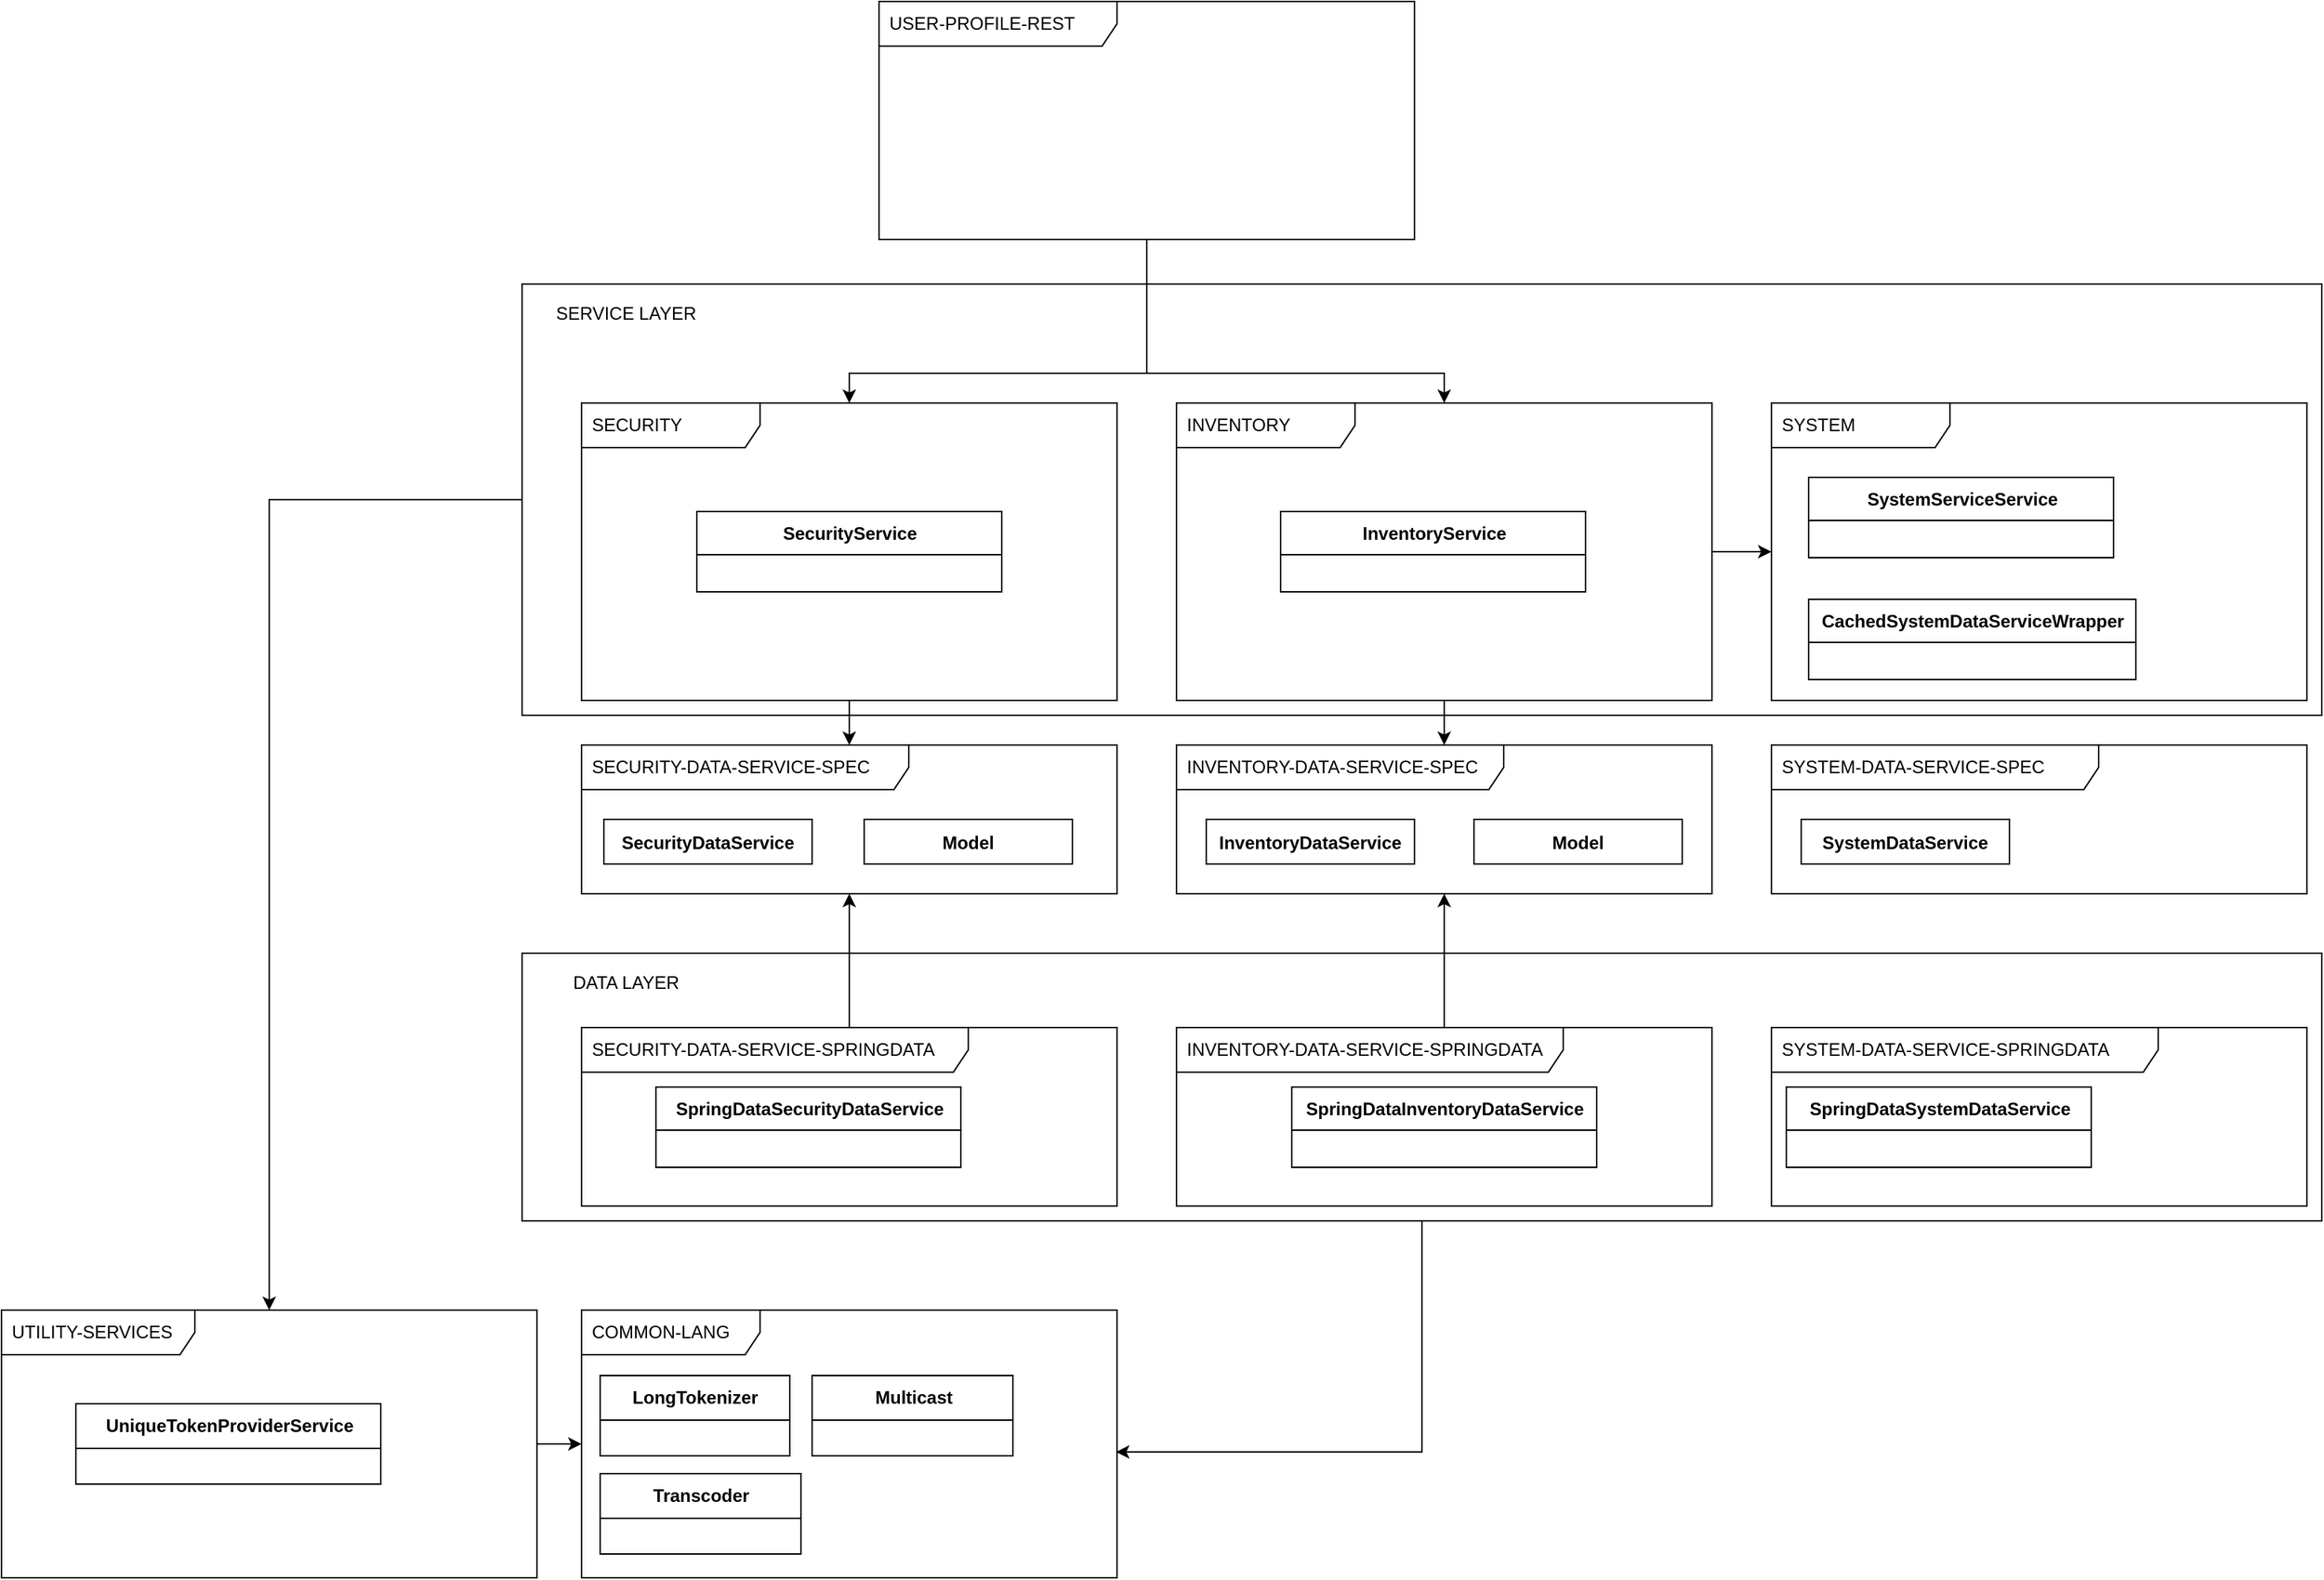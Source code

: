<mxfile>
    <diagram id="OJGOcAma7YuwsuVDb4Vq" name="Page-1">
        <mxGraphModel dx="2190" dy="733" grid="1" gridSize="10" guides="1" tooltips="1" connect="1" arrows="1" fold="1" page="1" pageScale="1" pageWidth="850" pageHeight="1100" math="0" shadow="0">
            <root>
                <mxCell id="0"/>
                <mxCell id="1" parent="0"/>
                <mxCell id="57" style="edgeStyle=orthogonalEdgeStyle;rounded=0;orthogonalLoop=1;jettySize=auto;html=1;entryX=0.998;entryY=0.53;entryDx=0;entryDy=0;entryPerimeter=0;" parent="1" source="54" target="2" edge="1">
                    <mxGeometry relative="1" as="geometry"/>
                </mxCell>
                <mxCell id="54" value="" style="rounded=0;whiteSpace=wrap;html=1;" parent="1" vertex="1">
                    <mxGeometry x="-440" y="670" width="1210" height="180" as="geometry"/>
                </mxCell>
                <mxCell id="52" style="edgeStyle=orthogonalEdgeStyle;rounded=0;orthogonalLoop=1;jettySize=auto;html=1;" parent="1" source="50" target="12" edge="1">
                    <mxGeometry relative="1" as="geometry">
                        <Array as="points">
                            <mxPoint x="-610" y="365"/>
                        </Array>
                    </mxGeometry>
                </mxCell>
                <mxCell id="50" value="" style="rounded=0;whiteSpace=wrap;html=1;" parent="1" vertex="1">
                    <mxGeometry x="-440" y="220" width="1210" height="290" as="geometry"/>
                </mxCell>
                <mxCell id="2" value="COMMON-LANG" style="shape=umlFrame;whiteSpace=wrap;html=1;width=120;height=30;boundedLbl=1;verticalAlign=middle;align=left;spacingLeft=5;" parent="1" vertex="1">
                    <mxGeometry x="-400" y="910" width="360" height="180" as="geometry"/>
                </mxCell>
                <mxCell id="9" style="edgeStyle=orthogonalEdgeStyle;rounded=0;orthogonalLoop=1;jettySize=auto;html=1;" parent="1" source="3" target="4" edge="1">
                    <mxGeometry relative="1" as="geometry"/>
                </mxCell>
                <mxCell id="3" value="SECURITY" style="shape=umlFrame;whiteSpace=wrap;html=1;width=120;height=30;boundedLbl=1;verticalAlign=middle;align=left;spacingLeft=5;" parent="1" vertex="1">
                    <mxGeometry x="-400" y="300" width="360" height="200" as="geometry"/>
                </mxCell>
                <mxCell id="4" value="SECURITY-DATA-SERVICE-SPEC" style="shape=umlFrame;whiteSpace=wrap;html=1;width=220;height=30;boundedLbl=1;verticalAlign=middle;align=left;spacingLeft=5;" parent="1" vertex="1">
                    <mxGeometry x="-400" y="530" width="360" height="100" as="geometry"/>
                </mxCell>
                <mxCell id="7" style="edgeStyle=orthogonalEdgeStyle;rounded=0;orthogonalLoop=1;jettySize=auto;html=1;" parent="1" source="5" target="4" edge="1">
                    <mxGeometry relative="1" as="geometry"/>
                </mxCell>
                <mxCell id="5" value="SECURITY-DATA-SERVICE-SPRINGDATA" style="shape=umlFrame;whiteSpace=wrap;html=1;width=260;height=30;boundedLbl=1;verticalAlign=middle;align=left;spacingLeft=5;" parent="1" vertex="1">
                    <mxGeometry x="-400" y="720" width="360" height="120" as="geometry"/>
                </mxCell>
                <mxCell id="11" style="edgeStyle=orthogonalEdgeStyle;rounded=0;orthogonalLoop=1;jettySize=auto;html=1;" parent="1" source="6" target="3" edge="1">
                    <mxGeometry relative="1" as="geometry">
                        <Array as="points">
                            <mxPoint x="-20" y="280"/>
                            <mxPoint x="-220" y="280"/>
                        </Array>
                    </mxGeometry>
                </mxCell>
                <mxCell id="18" style="edgeStyle=orthogonalEdgeStyle;rounded=0;orthogonalLoop=1;jettySize=auto;html=1;" parent="1" source="6" target="15" edge="1">
                    <mxGeometry relative="1" as="geometry">
                        <Array as="points">
                            <mxPoint x="-20" y="280"/>
                            <mxPoint x="180" y="280"/>
                        </Array>
                    </mxGeometry>
                </mxCell>
                <mxCell id="6" value="USER-PROFILE-REST" style="shape=umlFrame;whiteSpace=wrap;html=1;width=160;height=30;boundedLbl=1;verticalAlign=middle;align=left;spacingLeft=5;" parent="1" vertex="1">
                    <mxGeometry x="-200" y="30" width="360" height="160" as="geometry"/>
                </mxCell>
                <mxCell id="13" style="edgeStyle=orthogonalEdgeStyle;rounded=0;orthogonalLoop=1;jettySize=auto;html=1;" parent="1" source="12" target="2" edge="1">
                    <mxGeometry relative="1" as="geometry"/>
                </mxCell>
                <mxCell id="12" value="UTILITY-SERVICES" style="shape=umlFrame;whiteSpace=wrap;html=1;width=130;height=30;boundedLbl=1;verticalAlign=middle;align=left;spacingLeft=5;" parent="1" vertex="1">
                    <mxGeometry x="-790" y="910" width="360" height="180" as="geometry"/>
                </mxCell>
                <mxCell id="17" style="edgeStyle=orthogonalEdgeStyle;rounded=0;orthogonalLoop=1;jettySize=auto;html=1;" parent="1" source="15" target="16" edge="1">
                    <mxGeometry relative="1" as="geometry"/>
                </mxCell>
                <mxCell id="59" style="edgeStyle=orthogonalEdgeStyle;rounded=0;orthogonalLoop=1;jettySize=auto;html=1;" edge="1" parent="1" source="15" target="58">
                    <mxGeometry relative="1" as="geometry"/>
                </mxCell>
                <mxCell id="15" value="INVENTORY" style="shape=umlFrame;whiteSpace=wrap;html=1;width=120;height=30;boundedLbl=1;verticalAlign=middle;align=left;spacingLeft=5;" parent="1" vertex="1">
                    <mxGeometry y="300" width="360" height="200" as="geometry"/>
                </mxCell>
                <mxCell id="16" value="INVENTORY-DATA-SERVICE-SPEC" style="shape=umlFrame;whiteSpace=wrap;html=1;width=220;height=30;boundedLbl=1;verticalAlign=middle;align=left;spacingLeft=5;" parent="1" vertex="1">
                    <mxGeometry y="530" width="360" height="100" as="geometry"/>
                </mxCell>
                <mxCell id="53" style="edgeStyle=orthogonalEdgeStyle;rounded=0;orthogonalLoop=1;jettySize=auto;html=1;" parent="1" source="19" target="16" edge="1">
                    <mxGeometry relative="1" as="geometry"/>
                </mxCell>
                <mxCell id="19" value="INVENTORY-DATA-SERVICE-SPRINGDATA" style="shape=umlFrame;whiteSpace=wrap;html=1;width=260;height=30;boundedLbl=1;verticalAlign=middle;align=left;spacingLeft=5;" parent="1" vertex="1">
                    <mxGeometry y="720" width="360" height="120" as="geometry"/>
                </mxCell>
                <mxCell id="30" value="SpringDataInventoryDataService" style="swimlane;fontStyle=1;align=center;verticalAlign=middle;childLayout=stackLayout;horizontal=1;startSize=29;horizontalStack=0;resizeParent=1;resizeParentMax=0;resizeLast=0;collapsible=0;marginBottom=0;html=1;" parent="1" vertex="1">
                    <mxGeometry x="77.5" y="760" width="205" height="54" as="geometry"/>
                </mxCell>
                <mxCell id="34" value="InventoryDataService" style="fontStyle=1;" parent="1" vertex="1">
                    <mxGeometry x="20" y="580" width="140" height="30" as="geometry"/>
                </mxCell>
                <mxCell id="35" value="Model" style="fontStyle=1;" parent="1" vertex="1">
                    <mxGeometry x="200" y="580" width="140" height="30" as="geometry"/>
                </mxCell>
                <mxCell id="38" value="SecurityDataService" style="fontStyle=1;" parent="1" vertex="1">
                    <mxGeometry x="-385" y="580" width="140" height="30" as="geometry"/>
                </mxCell>
                <mxCell id="39" value="Model" style="fontStyle=1;" parent="1" vertex="1">
                    <mxGeometry x="-210" y="580" width="140" height="30" as="geometry"/>
                </mxCell>
                <mxCell id="40" value="SpringDataSecurityDataService" style="swimlane;fontStyle=1;align=center;verticalAlign=middle;childLayout=stackLayout;horizontal=1;startSize=29;horizontalStack=0;resizeParent=1;resizeParentMax=0;resizeLast=0;collapsible=0;marginBottom=0;html=1;" parent="1" vertex="1">
                    <mxGeometry x="-350" y="760" width="205" height="54" as="geometry"/>
                </mxCell>
                <mxCell id="41" value="UniqueTokenProviderService" style="swimlane;fontStyle=1;align=center;verticalAlign=middle;childLayout=stackLayout;horizontal=1;startSize=30;horizontalStack=0;resizeParent=1;resizeParentMax=0;resizeLast=0;collapsible=0;marginBottom=0;html=1;" parent="1" vertex="1">
                    <mxGeometry x="-740" y="973" width="205" height="54" as="geometry"/>
                </mxCell>
                <mxCell id="42" value="SecurityService" style="swimlane;fontStyle=1;align=center;verticalAlign=middle;childLayout=stackLayout;horizontal=1;startSize=29;horizontalStack=0;resizeParent=1;resizeParentMax=0;resizeLast=0;collapsible=0;marginBottom=0;html=1;" parent="1" vertex="1">
                    <mxGeometry x="-322.5" y="373" width="205" height="54" as="geometry"/>
                </mxCell>
                <mxCell id="43" value="InventoryService" style="swimlane;fontStyle=1;align=center;verticalAlign=middle;childLayout=stackLayout;horizontal=1;startSize=29;horizontalStack=0;resizeParent=1;resizeParentMax=0;resizeLast=0;collapsible=0;marginBottom=0;html=1;" parent="1" vertex="1">
                    <mxGeometry x="70" y="373" width="205" height="54" as="geometry"/>
                </mxCell>
                <mxCell id="45" value="LongTokenizer" style="swimlane;fontStyle=1;align=center;verticalAlign=middle;childLayout=stackLayout;horizontal=1;startSize=30;horizontalStack=0;resizeParent=1;resizeParentMax=0;resizeLast=0;collapsible=0;marginBottom=0;html=1;" parent="1" vertex="1">
                    <mxGeometry x="-387.5" y="954" width="127.5" height="54" as="geometry"/>
                </mxCell>
                <mxCell id="46" value="Multicast" style="swimlane;fontStyle=1;align=center;verticalAlign=middle;childLayout=stackLayout;horizontal=1;startSize=30;horizontalStack=0;resizeParent=1;resizeParentMax=0;resizeLast=0;collapsible=0;marginBottom=0;html=1;" parent="1" vertex="1">
                    <mxGeometry x="-245" y="954" width="135" height="54" as="geometry"/>
                </mxCell>
                <mxCell id="48" value="Transcoder" style="swimlane;fontStyle=1;align=center;verticalAlign=middle;childLayout=stackLayout;horizontal=1;startSize=30;horizontalStack=0;resizeParent=1;resizeParentMax=0;resizeLast=0;collapsible=0;marginBottom=0;html=1;" parent="1" vertex="1">
                    <mxGeometry x="-387.5" y="1020" width="135" height="54" as="geometry"/>
                </mxCell>
                <mxCell id="51" value="SERVICE LAYER" style="text;html=1;strokeColor=none;fillColor=none;align=center;verticalAlign=middle;whiteSpace=wrap;rounded=0;" parent="1" vertex="1">
                    <mxGeometry x="-430" y="230" width="120" height="20" as="geometry"/>
                </mxCell>
                <mxCell id="55" value="DATA LAYER" style="text;html=1;strokeColor=none;fillColor=none;align=center;verticalAlign=middle;whiteSpace=wrap;rounded=0;" parent="1" vertex="1">
                    <mxGeometry x="-430" y="680" width="120" height="20" as="geometry"/>
                </mxCell>
                <mxCell id="58" value="SYSTEM" style="shape=umlFrame;whiteSpace=wrap;html=1;width=120;height=30;boundedLbl=1;verticalAlign=middle;align=left;spacingLeft=5;" vertex="1" parent="1">
                    <mxGeometry x="400" y="300" width="360" height="200" as="geometry"/>
                </mxCell>
                <mxCell id="60" value="SYSTEM-DATA-SERVICE-SPEC" style="shape=umlFrame;whiteSpace=wrap;html=1;width=220;height=30;boundedLbl=1;verticalAlign=middle;align=left;spacingLeft=5;" vertex="1" parent="1">
                    <mxGeometry x="400" y="530" width="360" height="100" as="geometry"/>
                </mxCell>
                <mxCell id="61" value="SystemDataService" style="fontStyle=1;" vertex="1" parent="1">
                    <mxGeometry x="420" y="580" width="140" height="30" as="geometry"/>
                </mxCell>
                <mxCell id="63" value="SYSTEM-DATA-SERVICE-SPRINGDATA" style="shape=umlFrame;whiteSpace=wrap;html=1;width=260;height=30;boundedLbl=1;verticalAlign=middle;align=left;spacingLeft=5;" vertex="1" parent="1">
                    <mxGeometry x="400" y="720" width="360" height="120" as="geometry"/>
                </mxCell>
                <mxCell id="66" value="SpringDataSystemDataService" style="swimlane;fontStyle=1;align=center;verticalAlign=middle;childLayout=stackLayout;horizontal=1;startSize=29;horizontalStack=0;resizeParent=1;resizeParentMax=0;resizeLast=0;collapsible=0;marginBottom=0;html=1;" vertex="1" parent="1">
                    <mxGeometry x="410" y="760" width="205" height="54" as="geometry"/>
                </mxCell>
                <mxCell id="67" value="SystemServiceService" style="swimlane;fontStyle=1;align=center;verticalAlign=middle;childLayout=stackLayout;horizontal=1;startSize=29;horizontalStack=0;resizeParent=1;resizeParentMax=0;resizeLast=0;collapsible=0;marginBottom=0;html=1;" vertex="1" parent="1">
                    <mxGeometry x="425" y="350" width="205" height="54" as="geometry"/>
                </mxCell>
                <mxCell id="68" value="CachedSystemDataServiceWrapper" style="swimlane;fontStyle=1;align=center;verticalAlign=middle;childLayout=stackLayout;horizontal=1;startSize=29;horizontalStack=0;resizeParent=1;resizeParentMax=0;resizeLast=0;collapsible=0;marginBottom=0;html=1;" vertex="1" parent="1">
                    <mxGeometry x="425" y="432" width="220" height="54" as="geometry"/>
                </mxCell>
            </root>
        </mxGraphModel>
    </diagram>
</mxfile>